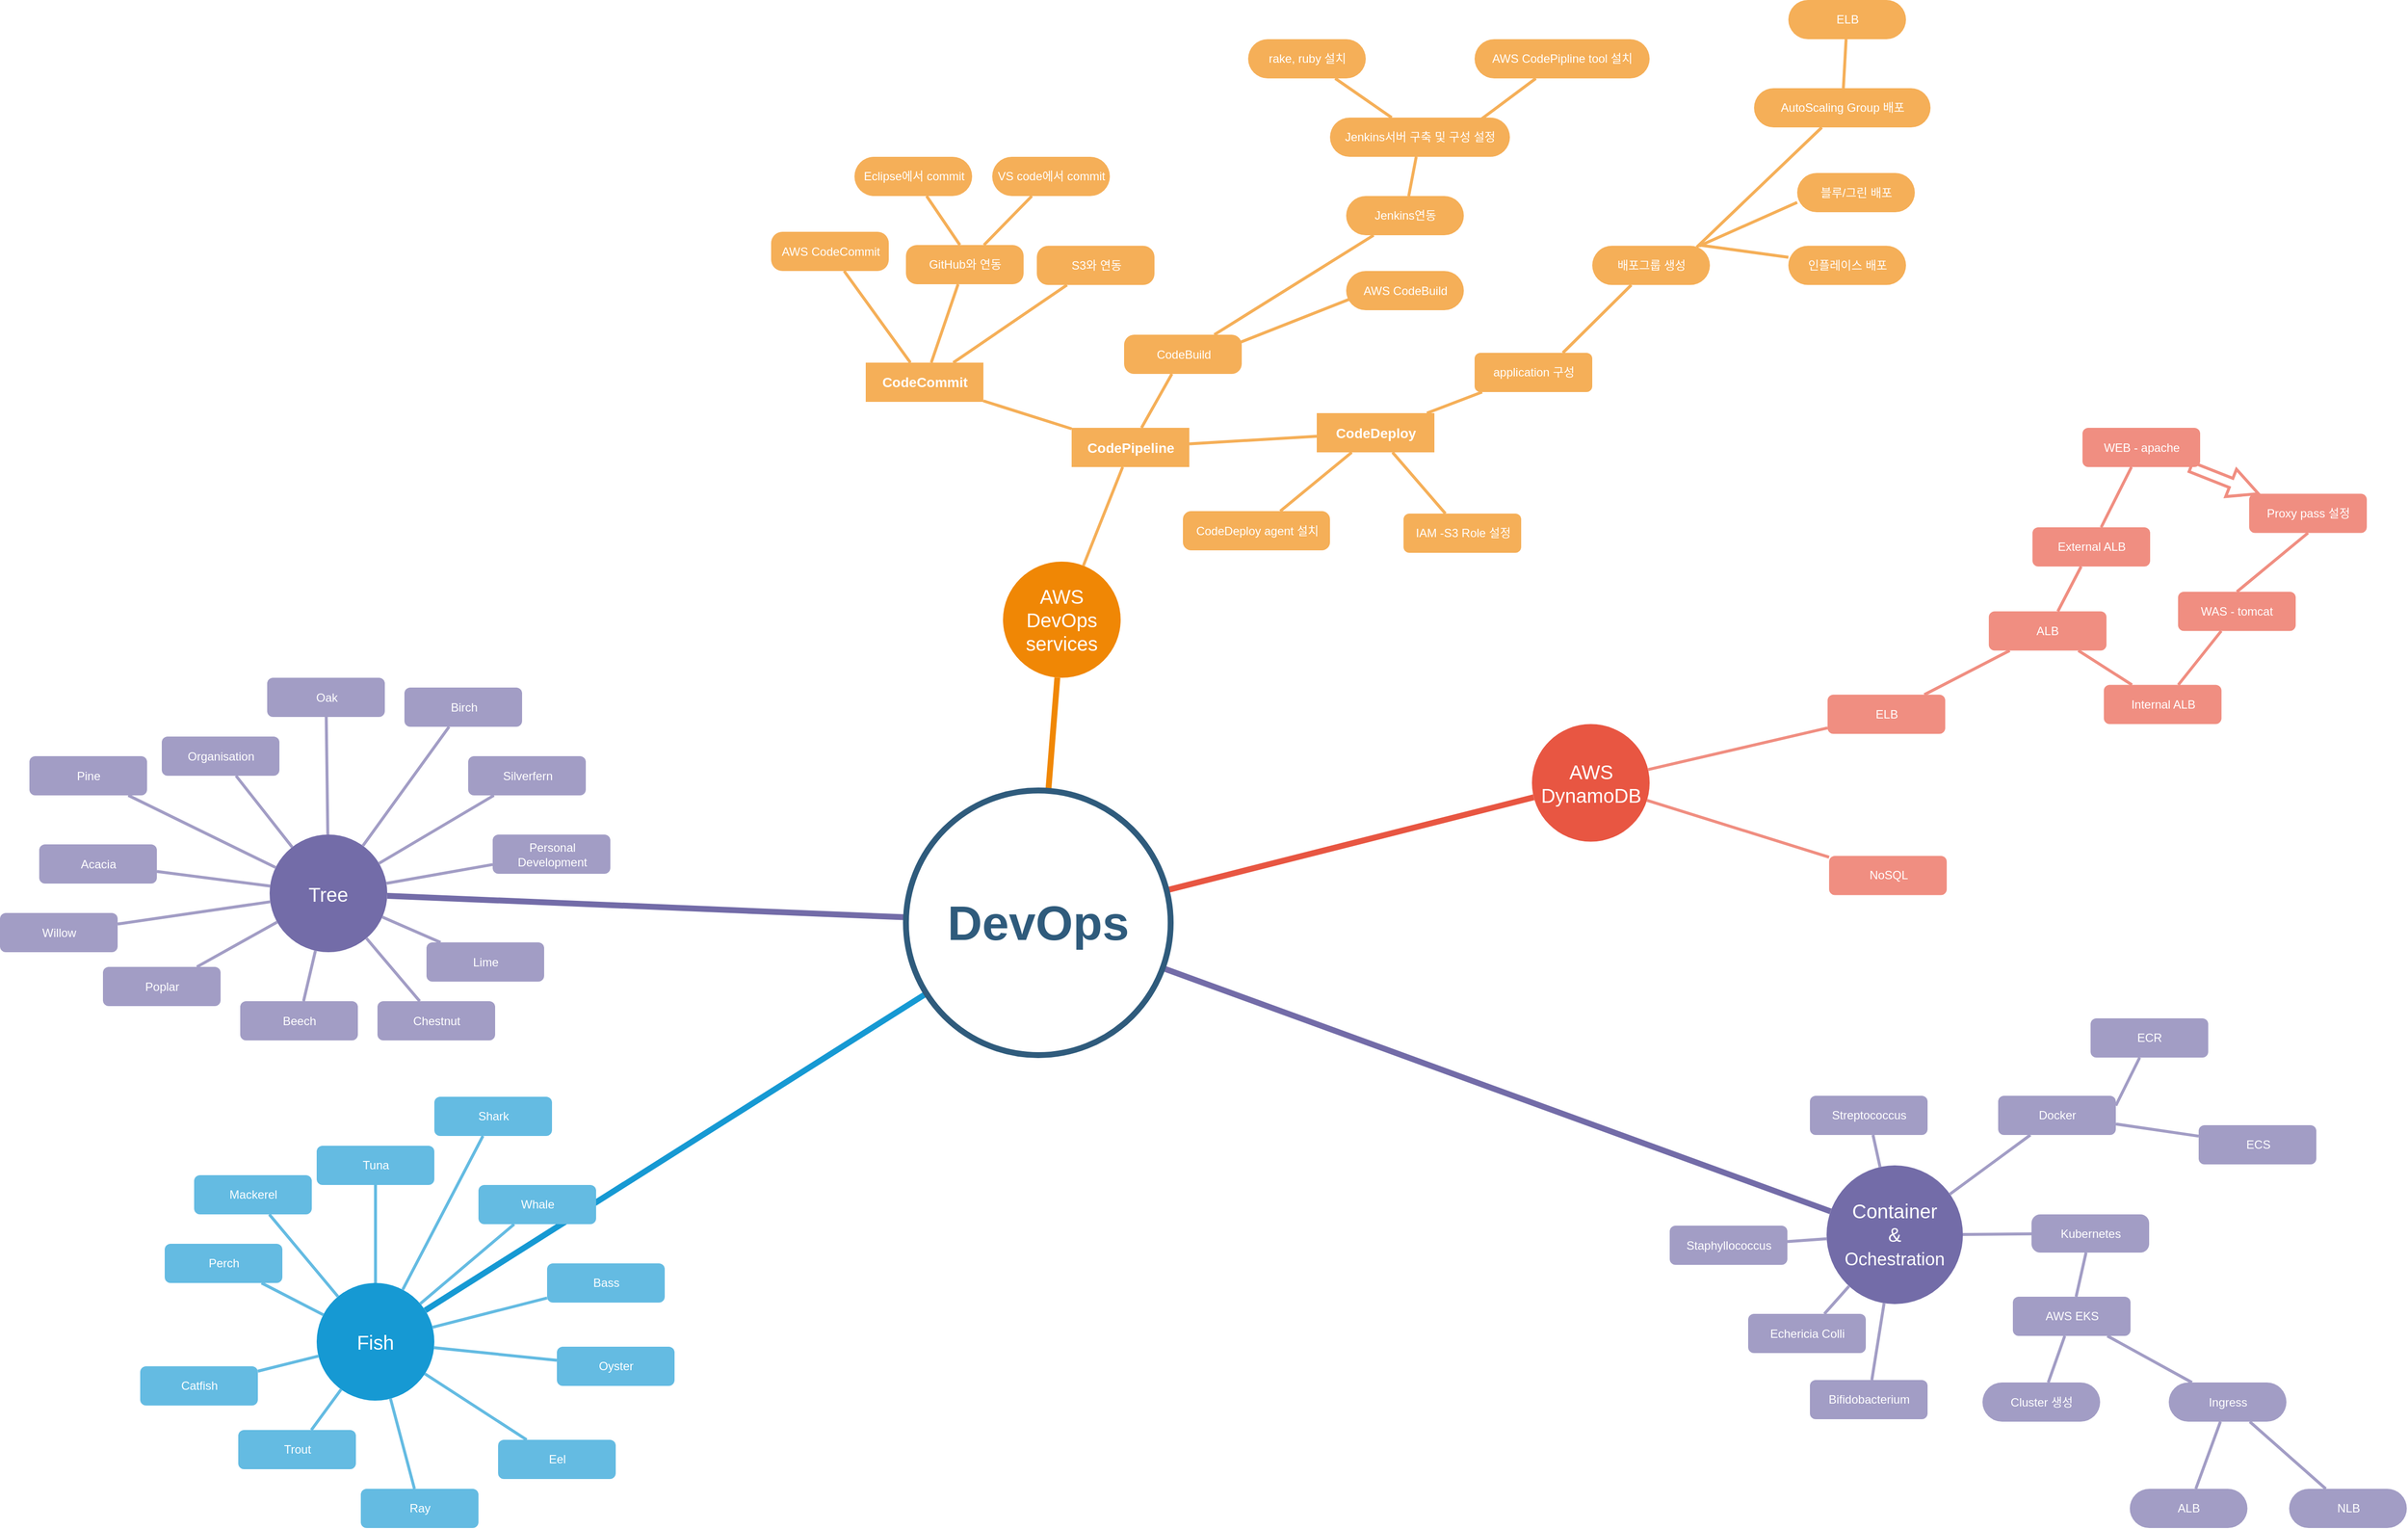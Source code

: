 <mxfile version="13.6.10" type="github"><diagram id="6a731a19-8d31-9384-78a2-239565b7b9f0" name="Page-1"><mxGraphModel dx="1673" dy="1723" grid="1" gridSize="10" guides="1" tooltips="1" connect="1" arrows="1" fold="1" page="1" pageScale="1" pageWidth="1169" pageHeight="827" background="#ffffff" math="0" shadow="0"><root><mxCell id="0"/><mxCell id="1" parent="0"/><mxCell id="1351" value="AWS&lt;br&gt;DevOps&lt;br&gt;services" style="ellipse;whiteSpace=wrap;html=1;shadow=0;fontFamily=Helvetica;fontSize=20;fontColor=#FFFFFF;align=center;strokeWidth=3;fillColor=#F08705;strokeColor=none;gradientColor=none;" parent="1" vertex="1"><mxGeometry x="1060" y="443" width="120" height="118.5" as="geometry"/></mxCell><mxCell id="1352" value="AWS&lt;br&gt;DynamoDB" style="ellipse;whiteSpace=wrap;html=1;shadow=0;fontFamily=Helvetica;fontSize=20;fontColor=#FFFFFF;align=center;strokeWidth=3;fillColor=#E85642;strokeColor=none;" parent="1" vertex="1"><mxGeometry x="1599.5" y="608.75" width="120" height="120" as="geometry"/></mxCell><mxCell id="1353" value="Fish" style="ellipse;whiteSpace=wrap;html=1;shadow=0;fontFamily=Helvetica;fontSize=20;fontColor=#FFFFFF;align=center;strokeWidth=3;fillColor=#1699D3;strokeColor=none;" parent="1" vertex="1"><mxGeometry x="360" y="1179" width="120" height="120" as="geometry"/></mxCell><mxCell id="1354" value="Container&lt;br&gt;&amp;amp;&lt;br&gt;&lt;font style=&quot;font-size: 18px&quot;&gt;Ochestration&lt;/font&gt;" style="ellipse;whiteSpace=wrap;html=1;shadow=0;fontFamily=Helvetica;fontSize=20;fontColor=#FFFFFF;align=center;strokeWidth=3;fillColor=#736ca8;strokeColor=none;" parent="1" vertex="1"><mxGeometry x="1900" y="1059" width="139" height="141.5" as="geometry"/></mxCell><mxCell id="1360" style="endArrow=none;strokeWidth=6;strokeColor=#f08705;html=1;" parent="1" source="1515" target="1351" edge="1"><mxGeometry relative="1" as="geometry"/></mxCell><mxCell id="1361" style="endArrow=none;strokeWidth=6;strokeColor=#E85642;html=1;" parent="1" source="1515" target="1352" edge="1"><mxGeometry relative="1" as="geometry"/></mxCell><mxCell id="1362" style="endArrow=none;strokeWidth=6;strokeColor=#1699D3;html=1;" parent="1" source="1515" target="1353" edge="1"><mxGeometry relative="1" as="geometry"/></mxCell><mxCell id="1363" style="endArrow=none;strokeWidth=6;strokeColor=#736CA8;html=1;" parent="1" source="1515" target="1516" edge="1"><mxGeometry relative="1" as="geometry"/></mxCell><mxCell id="1364" style="endArrow=none;strokeWidth=6;strokeColor=#736ca8;html=1;" parent="1" source="1515" target="1354" edge="1"><mxGeometry relative="1" as="geometry"/></mxCell><mxCell id="1395" value="&lt;b&gt;&lt;font style=&quot;font-size: 14px&quot;&gt;CodeCommit&lt;/font&gt;&lt;/b&gt;" style="rounded=1;fillColor=#f5af58;strokeColor=none;strokeWidth=3;shadow=0;html=1;fontColor=#FFFFFF;arcSize=0;" parent="1" vertex="1"><mxGeometry x="920" y="240" width="120" height="40" as="geometry"/></mxCell><mxCell id="1408" value="" style="edgeStyle=none;endArrow=none;strokeWidth=3;strokeColor=#F5AF58;html=1;" parent="1" source="1351" target="1396" edge="1"><mxGeometry x="3.5" y="21.5" width="100" height="100" as="geometry"><mxPoint x="3.5" y="121.5" as="sourcePoint"/><mxPoint x="103.5" y="21.5" as="targetPoint"/></mxGeometry></mxCell><mxCell id="1418" value="ELB" style="rounded=1;fillColor=#f08e81;strokeColor=none;strokeWidth=3;shadow=0;html=1;fontColor=#FFFFFF;" parent="1" vertex="1"><mxGeometry x="1901" y="578.75" width="120" height="40" as="geometry"/></mxCell><mxCell id="1429" value="" style="edgeStyle=none;endArrow=none;strokeWidth=3;strokeColor=#F08E81;html=1;" parent="1" source="1352" target="1418" edge="1"><mxGeometry x="31" y="106.5" width="100" height="100" as="geometry"><mxPoint x="31" y="206.5" as="sourcePoint"/><mxPoint x="131" y="106.5" as="targetPoint"/></mxGeometry></mxCell><mxCell id="1435" value="Perch" style="rounded=1;fillColor=#64BBE2;strokeColor=none;strokeWidth=3;shadow=0;html=1;fontColor=#FFFFFF;" parent="1" vertex="1"><mxGeometry x="205" y="1139" width="120" height="40" as="geometry"/></mxCell><mxCell id="1436" value="Mackerel" style="rounded=1;fillColor=#64BBE2;strokeColor=none;strokeWidth=3;shadow=0;html=1;fontColor=#FFFFFF;" parent="1" vertex="1"><mxGeometry x="235" y="1069" width="120" height="40" as="geometry"/></mxCell><mxCell id="1437" value="Tuna" style="rounded=1;fillColor=#64BBE2;strokeColor=none;strokeWidth=3;shadow=0;html=1;fontColor=#FFFFFF;" parent="1" vertex="1"><mxGeometry x="360" y="1039" width="120" height="40" as="geometry"/></mxCell><mxCell id="1438" value="Shark" style="rounded=1;fillColor=#64BBE2;strokeColor=none;strokeWidth=3;shadow=0;html=1;fontColor=#FFFFFF;" parent="1" vertex="1"><mxGeometry x="480" y="989" width="120" height="40" as="geometry"/></mxCell><mxCell id="1439" value="Whale" style="rounded=1;fillColor=#64BBE2;strokeColor=none;strokeWidth=3;shadow=0;html=1;fontColor=#FFFFFF;" parent="1" vertex="1"><mxGeometry x="525" y="1079" width="120" height="40" as="geometry"/></mxCell><mxCell id="1440" value="Bass" style="rounded=1;fillColor=#64BBE2;strokeColor=none;strokeWidth=3;shadow=0;html=1;fontColor=#FFFFFF;" parent="1" vertex="1"><mxGeometry x="595" y="1159" width="120" height="40" as="geometry"/></mxCell><mxCell id="1441" value="Eel" style="rounded=1;fillColor=#64BBE2;strokeColor=none;strokeWidth=3;shadow=0;html=1;fontColor=#FFFFFF;" parent="1" vertex="1"><mxGeometry x="545" y="1339" width="120" height="40" as="geometry"/></mxCell><mxCell id="1442" value="Oyster" style="rounded=1;fillColor=#64BBE2;strokeColor=none;strokeWidth=3;shadow=0;html=1;fontColor=#FFFFFF;" parent="1" vertex="1"><mxGeometry x="605" y="1244" width="120" height="40" as="geometry"/></mxCell><mxCell id="1443" value="Ray" style="rounded=1;fillColor=#64BBE2;strokeColor=none;strokeWidth=3;shadow=0;html=1;fontColor=#FFFFFF;" parent="1" vertex="1"><mxGeometry x="405" y="1389" width="120" height="40" as="geometry"/></mxCell><mxCell id="1444" value="Trout" style="rounded=1;fillColor=#64BBE2;strokeColor=none;strokeWidth=3;shadow=0;html=1;fontColor=#FFFFFF;" parent="1" vertex="1"><mxGeometry x="280" y="1329" width="120" height="40" as="geometry"/></mxCell><mxCell id="1445" value="Catfish" style="rounded=1;fillColor=#64BBE2;strokeColor=none;strokeWidth=3;shadow=0;html=1;fontColor=#FFFFFF;" parent="1" vertex="1"><mxGeometry x="180" y="1264" width="120" height="40" as="geometry"/></mxCell><mxCell id="1446" value="" style="edgeStyle=none;endArrow=none;strokeWidth=3;strokeColor=#64BBE2;html=1;" parent="1" source="1353" target="1435" edge="1"><mxGeometry x="-1600" y="569" width="100" height="100" as="geometry"><mxPoint x="-1600" y="669" as="sourcePoint"/><mxPoint x="-1500" y="569" as="targetPoint"/></mxGeometry></mxCell><mxCell id="1447" value="" style="edgeStyle=none;endArrow=none;strokeWidth=3;strokeColor=#64BBE2;html=1;" parent="1" source="1353" target="1436" edge="1"><mxGeometry x="-1600" y="569" width="100" height="100" as="geometry"><mxPoint x="-1600" y="669" as="sourcePoint"/><mxPoint x="-1500" y="569" as="targetPoint"/></mxGeometry></mxCell><mxCell id="1448" value="" style="edgeStyle=none;endArrow=none;strokeWidth=3;strokeColor=#64BBE2;html=1;" parent="1" source="1353" target="1437" edge="1"><mxGeometry x="-1600" y="569" width="100" height="100" as="geometry"><mxPoint x="-1600" y="669" as="sourcePoint"/><mxPoint x="-1500" y="569" as="targetPoint"/></mxGeometry></mxCell><mxCell id="1449" value="" style="edgeStyle=none;endArrow=none;strokeWidth=3;strokeColor=#64BBE2;html=1;" parent="1" source="1353" target="1438" edge="1"><mxGeometry x="-1600" y="569" width="100" height="100" as="geometry"><mxPoint x="-1600" y="669" as="sourcePoint"/><mxPoint x="-1500" y="569" as="targetPoint"/></mxGeometry></mxCell><mxCell id="1450" value="" style="edgeStyle=none;endArrow=none;strokeWidth=3;strokeColor=#64BBE2;html=1;" parent="1" source="1353" target="1439" edge="1"><mxGeometry x="-1600" y="569" width="100" height="100" as="geometry"><mxPoint x="-1600" y="669" as="sourcePoint"/><mxPoint x="-1500" y="569" as="targetPoint"/></mxGeometry></mxCell><mxCell id="1451" value="" style="edgeStyle=none;endArrow=none;strokeWidth=3;strokeColor=#64BBE2;html=1;" parent="1" source="1353" target="1440" edge="1"><mxGeometry x="-1600" y="569" width="100" height="100" as="geometry"><mxPoint x="-1600" y="669" as="sourcePoint"/><mxPoint x="-1500" y="569" as="targetPoint"/></mxGeometry></mxCell><mxCell id="1452" value="" style="edgeStyle=none;endArrow=none;strokeWidth=3;strokeColor=#64BBE2;html=1;" parent="1" source="1353" target="1442" edge="1"><mxGeometry x="-1600" y="569" width="100" height="100" as="geometry"><mxPoint x="-1600" y="669" as="sourcePoint"/><mxPoint x="-1500" y="569" as="targetPoint"/></mxGeometry></mxCell><mxCell id="1453" value="" style="edgeStyle=none;endArrow=none;strokeWidth=3;strokeColor=#64BBE2;html=1;" parent="1" source="1353" target="1441" edge="1"><mxGeometry x="-1600" y="569" width="100" height="100" as="geometry"><mxPoint x="-1600" y="669" as="sourcePoint"/><mxPoint x="-1500" y="569" as="targetPoint"/></mxGeometry></mxCell><mxCell id="1454" value="" style="edgeStyle=none;endArrow=none;strokeWidth=3;strokeColor=#64BBE2;html=1;" parent="1" source="1353" target="1443" edge="1"><mxGeometry x="-1600" y="569" width="100" height="100" as="geometry"><mxPoint x="-1600" y="669" as="sourcePoint"/><mxPoint x="-1500" y="569" as="targetPoint"/></mxGeometry></mxCell><mxCell id="1455" value="" style="edgeStyle=none;endArrow=none;strokeWidth=3;strokeColor=#64BBE2;html=1;" parent="1" source="1353" target="1444" edge="1"><mxGeometry x="-1600" y="569" width="100" height="100" as="geometry"><mxPoint x="-1600" y="669" as="sourcePoint"/><mxPoint x="-1500" y="569" as="targetPoint"/></mxGeometry></mxCell><mxCell id="1456" value="" style="edgeStyle=none;endArrow=none;strokeWidth=3;strokeColor=#64BBE2;html=1;" parent="1" source="1353" target="1445" edge="1"><mxGeometry x="-1600" y="569" width="100" height="100" as="geometry"><mxPoint x="-1600" y="669" as="sourcePoint"/><mxPoint x="-1500" y="569" as="targetPoint"/></mxGeometry></mxCell><mxCell id="1457" value="Streptococcus" style="rounded=1;fillColor=#a29dc5;strokeColor=none;strokeWidth=3;shadow=0;html=1;fontColor=#FFFFFF;" parent="1" vertex="1"><mxGeometry x="1883" y="988" width="120" height="40" as="geometry"/></mxCell><mxCell id="1458" value="Echericia Colli" style="rounded=1;fillColor=#a29dc5;strokeColor=none;strokeWidth=3;shadow=0;html=1;fontColor=#FFFFFF;" parent="1" vertex="1"><mxGeometry x="1820" y="1210.5" width="120" height="40" as="geometry"/></mxCell><mxCell id="1459" value="Docker" style="rounded=1;fillColor=#a29dc5;strokeColor=none;strokeWidth=3;shadow=0;html=1;fontColor=#FFFFFF;" parent="1" vertex="1"><mxGeometry x="2075" y="988" width="120" height="40" as="geometry"/></mxCell><mxCell id="1460" value="Kubernetes" style="rounded=1;fillColor=#a29dc5;strokeColor=none;strokeWidth=3;shadow=0;html=1;fontColor=#FFFFFF;direction=east;arcSize=23;" parent="1" vertex="1"><mxGeometry x="2109" y="1109" width="120" height="39" as="geometry"/></mxCell><mxCell id="1461" value="Bifidobacterium" style="rounded=1;fillColor=#a29dc5;strokeColor=none;strokeWidth=3;shadow=0;html=1;fontColor=#FFFFFF;" parent="1" vertex="1"><mxGeometry x="1883" y="1278" width="120" height="40" as="geometry"/></mxCell><mxCell id="1462" value="Staphyllococcus" style="rounded=1;fillColor=#a29dc5;strokeColor=none;strokeWidth=3;shadow=0;html=1;fontColor=#FFFFFF;" parent="1" vertex="1"><mxGeometry x="1740" y="1120.5" width="120" height="40" as="geometry"/></mxCell><mxCell id="1463" value="" style="edgeStyle=none;endArrow=none;strokeWidth=3;strokeColor=#A29DC5;html=1;" parent="1" source="1354" target="1460" edge="1"><mxGeometry x="440" y="-194.5" width="100" height="100" as="geometry"><mxPoint x="440" y="-94.5" as="sourcePoint"/><mxPoint x="540" y="-194.5" as="targetPoint"/></mxGeometry></mxCell><mxCell id="1464" value="" style="edgeStyle=none;endArrow=none;strokeWidth=3;strokeColor=#A29DC5;html=1;" parent="1" source="1354" target="1461" edge="1"><mxGeometry x="440" y="-194.5" width="100" height="100" as="geometry"><mxPoint x="440" y="-94.5" as="sourcePoint"/><mxPoint x="540" y="-194.5" as="targetPoint"/></mxGeometry></mxCell><mxCell id="1465" value="" style="edgeStyle=none;endArrow=none;strokeWidth=3;strokeColor=#A29DC5;html=1;" parent="1" source="1354" target="1458" edge="1"><mxGeometry x="440" y="-194.5" width="100" height="100" as="geometry"><mxPoint x="440" y="-94.5" as="sourcePoint"/><mxPoint x="540" y="-194.5" as="targetPoint"/></mxGeometry></mxCell><mxCell id="1466" value="" style="edgeStyle=none;endArrow=none;strokeWidth=3;strokeColor=#A29DC5;html=1;" parent="1" source="1354" target="1462" edge="1"><mxGeometry x="440" y="-194.5" width="100" height="100" as="geometry"><mxPoint x="440" y="-94.5" as="sourcePoint"/><mxPoint x="540" y="-194.5" as="targetPoint"/></mxGeometry></mxCell><mxCell id="1467" value="" style="edgeStyle=none;endArrow=none;strokeWidth=3;strokeColor=#A29DC5;html=1;" parent="1" source="1354" target="1457" edge="1"><mxGeometry x="440" y="-194.5" width="100" height="100" as="geometry"><mxPoint x="440" y="-94.5" as="sourcePoint"/><mxPoint x="540" y="-194.5" as="targetPoint"/></mxGeometry></mxCell><mxCell id="1514" style="edgeStyle=orthogonalEdgeStyle;rounded=0;html=1;exitX=0.75;exitY=0;entryX=0.75;entryY=0;startArrow=none;startFill=0;endArrow=block;endFill=1;jettySize=auto;orthogonalLoop=1;strokeColor=#12aab5;strokeWidth=6;fontSize=20;fontColor=#2F5B7C;" parent="1" edge="1"><mxGeometry relative="1" as="geometry"><mxPoint x="1611" y="371.5" as="sourcePoint"/><mxPoint x="1611" y="371.5" as="targetPoint"/></mxGeometry></mxCell><mxCell id="1515" value="&lt;font style=&quot;font-size: 49px&quot;&gt;DevOps&lt;/font&gt;" style="ellipse;whiteSpace=wrap;html=1;shadow=0;fontFamily=Helvetica;fontSize=30;fontColor=#2F5B7C;align=center;strokeColor=#2F5B7C;strokeWidth=6;fillColor=#FFFFFF;fontStyle=1;gradientColor=none;" parent="1" vertex="1"><mxGeometry x="961" y="676.5" width="270" height="270" as="geometry"/></mxCell><mxCell id="1516" value="Tree" style="ellipse;whiteSpace=wrap;html=1;shadow=0;fontFamily=Helvetica;fontSize=20;fontColor=#FFFFFF;align=center;strokeWidth=3;fillColor=#736ca8;strokeColor=none;" parent="1" vertex="1"><mxGeometry x="312" y="721.5" width="120" height="120" as="geometry"/></mxCell><mxCell id="1517" value="Organisation" style="rounded=1;fillColor=#a29dc5;strokeColor=none;strokeWidth=3;shadow=0;html=1;fontColor=#FFFFFF;" parent="1" vertex="1"><mxGeometry x="202" y="621.5" width="120" height="40" as="geometry"/></mxCell><mxCell id="1518" value="Oak" style="rounded=1;fillColor=#a29dc5;strokeColor=none;strokeWidth=3;shadow=0;html=1;fontColor=#FFFFFF;" parent="1" vertex="1"><mxGeometry x="309.5" y="561.5" width="120" height="40" as="geometry"/></mxCell><mxCell id="1519" value="Birch" style="rounded=1;fillColor=#a29dc5;strokeColor=none;strokeWidth=3;shadow=0;html=1;fontColor=#FFFFFF;" parent="1" vertex="1"><mxGeometry x="449.5" y="571.5" width="120" height="40" as="geometry"/></mxCell><mxCell id="1520" value="Silverfern" style="rounded=1;fillColor=#a29dc5;strokeColor=none;strokeWidth=3;shadow=0;html=1;fontColor=#FFFFFF;" parent="1" vertex="1"><mxGeometry x="514.5" y="641.5" width="120" height="40" as="geometry"/></mxCell><mxCell id="1521" value="Personal &#10;Development" style="rounded=1;fillColor=#a29dc5;strokeColor=none;strokeWidth=3;shadow=0;html=1;fontColor=#FFFFFF;" parent="1" vertex="1"><mxGeometry x="539.5" y="721.5" width="120" height="40" as="geometry"/></mxCell><mxCell id="1522" value="Pine" style="rounded=1;fillColor=#a29dc5;strokeColor=none;strokeWidth=3;shadow=0;html=1;fontColor=#FFFFFF;" parent="1" vertex="1"><mxGeometry x="67" y="641.5" width="120" height="40" as="geometry"/></mxCell><mxCell id="1523" value="Lime" style="rounded=1;fillColor=#a29dc5;strokeColor=none;strokeWidth=3;shadow=0;html=1;fontColor=#FFFFFF;" parent="1" vertex="1"><mxGeometry x="472" y="831.5" width="120" height="40" as="geometry"/></mxCell><mxCell id="1524" value="Chestnut" style="rounded=1;fillColor=#a29dc5;strokeColor=none;strokeWidth=3;shadow=0;html=1;fontColor=#FFFFFF;" parent="1" vertex="1"><mxGeometry x="422" y="891.5" width="120" height="40" as="geometry"/></mxCell><mxCell id="1525" value="Beech" style="rounded=1;fillColor=#a29dc5;strokeColor=none;strokeWidth=3;shadow=0;html=1;fontColor=#FFFFFF;" parent="1" vertex="1"><mxGeometry x="282" y="891.5" width="120" height="40" as="geometry"/></mxCell><mxCell id="1526" value="Poplar" style="rounded=1;fillColor=#a29dc5;strokeColor=none;strokeWidth=3;shadow=0;html=1;fontColor=#FFFFFF;" parent="1" vertex="1"><mxGeometry x="142" y="856.5" width="120" height="40" as="geometry"/></mxCell><mxCell id="1527" value="Willow" style="rounded=1;fillColor=#a29dc5;strokeColor=none;strokeWidth=3;shadow=0;html=1;fontColor=#FFFFFF;" parent="1" vertex="1"><mxGeometry x="37" y="801.5" width="120" height="40" as="geometry"/></mxCell><mxCell id="1528" value="" style="edgeStyle=none;endArrow=none;strokeWidth=3;strokeColor=#A29DC5;html=1;" parent="1" source="1516" target="1517" edge="1"><mxGeometry x="-1498" y="-303.5" width="100" height="100" as="geometry"><mxPoint x="-1498" y="-203.5" as="sourcePoint"/><mxPoint x="-1398" y="-303.5" as="targetPoint"/></mxGeometry></mxCell><mxCell id="1529" value="Acacia" style="rounded=1;fillColor=#a29dc5;strokeColor=none;strokeWidth=3;shadow=0;html=1;fontColor=#FFFFFF;" parent="1" vertex="1"><mxGeometry x="77" y="731.5" width="120" height="40" as="geometry"/></mxCell><mxCell id="1530" value="" style="edgeStyle=none;endArrow=none;strokeWidth=3;strokeColor=#A29DC5;html=1;" parent="1" source="1516" target="1518" edge="1"><mxGeometry x="-1498" y="-303.5" width="100" height="100" as="geometry"><mxPoint x="-1498" y="-203.5" as="sourcePoint"/><mxPoint x="-1398" y="-303.5" as="targetPoint"/></mxGeometry></mxCell><mxCell id="1531" value="" style="edgeStyle=none;endArrow=none;strokeWidth=3;strokeColor=#A29DC5;html=1;" parent="1" source="1516" target="1519" edge="1"><mxGeometry x="-1498" y="-303.5" width="100" height="100" as="geometry"><mxPoint x="-1498" y="-203.5" as="sourcePoint"/><mxPoint x="-1398" y="-303.5" as="targetPoint"/></mxGeometry></mxCell><mxCell id="1532" value="" style="edgeStyle=none;endArrow=none;strokeWidth=3;strokeColor=#A29DC5;html=1;" parent="1" source="1516" target="1520" edge="1"><mxGeometry x="-1498" y="-303.5" width="100" height="100" as="geometry"><mxPoint x="-1498" y="-203.5" as="sourcePoint"/><mxPoint x="-1398" y="-303.5" as="targetPoint"/></mxGeometry></mxCell><mxCell id="1533" value="" style="edgeStyle=none;endArrow=none;strokeWidth=3;strokeColor=#A29DC5;html=1;" parent="1" source="1516" target="1521" edge="1"><mxGeometry x="-1498" y="-303.5" width="100" height="100" as="geometry"><mxPoint x="-1498" y="-203.5" as="sourcePoint"/><mxPoint x="-1398" y="-303.5" as="targetPoint"/></mxGeometry></mxCell><mxCell id="1534" value="" style="edgeStyle=none;endArrow=none;strokeWidth=3;strokeColor=#A29DC5;html=1;" parent="1" source="1516" target="1522" edge="1"><mxGeometry x="-1498" y="-303.5" width="100" height="100" as="geometry"><mxPoint x="-1498" y="-203.5" as="sourcePoint"/><mxPoint x="-1398" y="-303.5" as="targetPoint"/></mxGeometry></mxCell><mxCell id="1535" value="" style="edgeStyle=none;endArrow=none;strokeWidth=3;strokeColor=#A29DC5;html=1;" parent="1" source="1516" target="1523" edge="1"><mxGeometry x="-1498" y="-303.5" width="100" height="100" as="geometry"><mxPoint x="-1498" y="-203.5" as="sourcePoint"/><mxPoint x="-1398" y="-303.5" as="targetPoint"/></mxGeometry></mxCell><mxCell id="1536" value="" style="edgeStyle=none;endArrow=none;strokeWidth=3;strokeColor=#A29DC5;html=1;" parent="1" source="1516" target="1524" edge="1"><mxGeometry x="-1498" y="-303.5" width="100" height="100" as="geometry"><mxPoint x="-1498" y="-203.5" as="sourcePoint"/><mxPoint x="-1398" y="-303.5" as="targetPoint"/></mxGeometry></mxCell><mxCell id="1537" value="" style="edgeStyle=none;endArrow=none;strokeWidth=3;strokeColor=#A29DC5;html=1;" parent="1" source="1516" target="1525" edge="1"><mxGeometry x="-1498" y="-303.5" width="100" height="100" as="geometry"><mxPoint x="-1498" y="-203.5" as="sourcePoint"/><mxPoint x="-1398" y="-303.5" as="targetPoint"/></mxGeometry></mxCell><mxCell id="1538" value="" style="edgeStyle=none;endArrow=none;strokeWidth=3;strokeColor=#A29DC5;html=1;" parent="1" source="1516" target="1526" edge="1"><mxGeometry x="-1498" y="-303.5" width="100" height="100" as="geometry"><mxPoint x="-1498" y="-203.5" as="sourcePoint"/><mxPoint x="-1398" y="-303.5" as="targetPoint"/></mxGeometry></mxCell><mxCell id="1539" value="" style="edgeStyle=none;endArrow=none;strokeWidth=3;strokeColor=#A29DC5;html=1;" parent="1" source="1516" target="1527" edge="1"><mxGeometry x="-1498" y="-303.5" width="100" height="100" as="geometry"><mxPoint x="-1498" y="-203.5" as="sourcePoint"/><mxPoint x="-1398" y="-303.5" as="targetPoint"/></mxGeometry></mxCell><mxCell id="1540" value="" style="edgeStyle=none;endArrow=none;strokeWidth=3;strokeColor=#A29DC5;html=1;" parent="1" source="1516" target="1529" edge="1"><mxGeometry x="-1498" y="-303.5" width="100" height="100" as="geometry"><mxPoint x="-1498" y="-203.5" as="sourcePoint"/><mxPoint x="-1398" y="-303.5" as="targetPoint"/></mxGeometry></mxCell><mxCell id="1541" value="" style="edgeStyle=none;endArrow=none;strokeWidth=3;strokeColor=#A29DC5;html=1;" parent="1" source="1354" target="1459" edge="1"><mxGeometry x="-985" y="-499.5" width="100" height="100" as="geometry"><mxPoint x="-985" y="-399.5" as="sourcePoint"/><mxPoint x="-885" y="-499.5" as="targetPoint"/></mxGeometry></mxCell><mxCell id="1542" style="edgeStyle=none;rounded=0;html=1;exitX=0.5;exitY=1;endArrow=none;endFill=0;jettySize=auto;orthogonalLoop=1;strokeColor=#736CA8;strokeWidth=2;fillColor=#64bbe2;fontSize=20;fontColor=#23445D;" parent="1" source="1529" target="1529" edge="1"><mxGeometry relative="1" as="geometry"/></mxCell><mxCell id="7E8_qpJb6M-nwWiGCEV0-1542" value="" style="group" vertex="1" connectable="0" parent="1"><mxGeometry x="1130" y="306.5" width="120" height="40" as="geometry"/></mxCell><mxCell id="1396" value="&lt;b&gt;&lt;font style=&quot;font-size: 14px&quot;&gt;CodePipeline&lt;/font&gt;&lt;/b&gt;" style="rounded=1;fillColor=#f5af58;strokeColor=none;strokeWidth=3;shadow=0;html=1;fontColor=#FFFFFF;arcSize=0;" parent="7E8_qpJb6M-nwWiGCEV0-1542" vertex="1"><mxGeometry width="120" height="40" as="geometry"/></mxCell><mxCell id="1407" value="" style="edgeStyle=none;endArrow=none;strokeWidth=3;strokeColor=#F5AF58;html=1;" parent="1" source="1396" target="1395" edge="1"><mxGeometry x="42" y="26.5" width="100" height="100" as="geometry"><mxPoint x="1292.556" y="296.5" as="sourcePoint"/><mxPoint x="142" y="26.5" as="targetPoint"/></mxGeometry></mxCell><mxCell id="7E8_qpJb6M-nwWiGCEV0-1557" value="&lt;b&gt;&lt;font style=&quot;font-size: 14px&quot;&gt;CodeDeploy&lt;/font&gt;&lt;/b&gt;" style="rounded=1;fillColor=#f5af58;strokeColor=none;strokeWidth=3;shadow=0;html=1;fontColor=#FFFFFF;arcSize=0;" vertex="1" parent="1"><mxGeometry x="1380" y="291.5" width="120" height="40" as="geometry"/></mxCell><mxCell id="7E8_qpJb6M-nwWiGCEV0-1558" value="" style="edgeStyle=none;endArrow=none;strokeWidth=3;strokeColor=#F5AF58;html=1;" edge="1" parent="1" source="1396" target="7E8_qpJb6M-nwWiGCEV0-1557"><mxGeometry x="352" y="40" width="100" height="100" as="geometry"><mxPoint x="1324.5" y="305" as="sourcePoint"/><mxPoint x="1355.5" y="265" as="targetPoint"/></mxGeometry></mxCell><mxCell id="7E8_qpJb6M-nwWiGCEV0-1560" value="" style="group" vertex="1" connectable="0" parent="1"><mxGeometry x="1183.5" y="211.5" width="120" height="40" as="geometry"/></mxCell><mxCell id="7E8_qpJb6M-nwWiGCEV0-1551" value="CodeBuild" style="rounded=1;fillColor=#f5af58;strokeColor=none;strokeWidth=3;shadow=0;html=1;fontColor=#FFFFFF;arcSize=26;" vertex="1" parent="7E8_qpJb6M-nwWiGCEV0-1560"><mxGeometry width="120" height="40" as="geometry"/></mxCell><mxCell id="7E8_qpJb6M-nwWiGCEV0-1565" value="AWS CodeCommit" style="rounded=1;fillColor=#f5af58;strokeColor=none;strokeWidth=3;shadow=0;html=1;fontColor=#FFFFFF;glass=0;labelBackgroundColor=none;arcSize=29;" vertex="1" parent="1"><mxGeometry x="823.5" y="106.5" width="120" height="40" as="geometry"/></mxCell><mxCell id="7E8_qpJb6M-nwWiGCEV0-1566" value="" style="edgeStyle=none;endArrow=none;strokeWidth=3;strokeColor=#F5AF58;html=1;curved=1;" edge="1" parent="1" target="7E8_qpJb6M-nwWiGCEV0-1565" source="1395"><mxGeometry x="31" y="-69.25" width="100" height="100" as="geometry"><mxPoint x="1020.085" y="217.25" as="sourcePoint"/><mxPoint x="131" y="-69.25" as="targetPoint"/></mxGeometry></mxCell><mxCell id="7E8_qpJb6M-nwWiGCEV0-1567" value="GitHub와 연동" style="rounded=1;fillColor=#f5af58;strokeColor=none;strokeWidth=3;shadow=0;html=1;fontColor=#FFFFFF;arcSize=28;" vertex="1" parent="1"><mxGeometry x="961" y="120" width="120" height="40" as="geometry"/></mxCell><mxCell id="7E8_qpJb6M-nwWiGCEV0-1568" value="" style="edgeStyle=none;endArrow=none;strokeWidth=3;strokeColor=#F5AF58;html=1;" edge="1" parent="1" target="7E8_qpJb6M-nwWiGCEV0-1567" source="1395"><mxGeometry x="164.5" y="-69.25" width="100" height="100" as="geometry"><mxPoint x="1153.585" y="217.25" as="sourcePoint"/><mxPoint x="264.5" y="-69.25" as="targetPoint"/></mxGeometry></mxCell><mxCell id="7E8_qpJb6M-nwWiGCEV0-1569" value="S3와 연동" style="rounded=1;fillColor=#f5af58;strokeColor=none;strokeWidth=3;shadow=0;html=1;fontColor=#FFFFFF;arcSize=29;" vertex="1" parent="1"><mxGeometry x="1094.5" y="120.75" width="120" height="40" as="geometry"/></mxCell><mxCell id="7E8_qpJb6M-nwWiGCEV0-1570" value="" style="edgeStyle=none;endArrow=none;strokeWidth=3;strokeColor=#F5AF58;html=1;" edge="1" parent="1" target="7E8_qpJb6M-nwWiGCEV0-1569" source="1395"><mxGeometry x="298" y="-68.5" width="100" height="100" as="geometry"><mxPoint x="1154.5" y="212.25" as="sourcePoint"/><mxPoint x="398" y="-68.5" as="targetPoint"/></mxGeometry></mxCell><mxCell id="7E8_qpJb6M-nwWiGCEV0-1576" value="Eclipse에서 commit" style="rounded=1;fillColor=#f5af58;strokeColor=none;strokeWidth=3;shadow=0;html=1;fontColor=#FFFFFF;arcSize=50;" vertex="1" parent="1"><mxGeometry x="908.5" y="30" width="120" height="40" as="geometry"/></mxCell><mxCell id="7E8_qpJb6M-nwWiGCEV0-1577" value="" style="edgeStyle=none;endArrow=none;strokeWidth=3;strokeColor=#F5AF58;html=1;" edge="1" parent="1" target="7E8_qpJb6M-nwWiGCEV0-1576"><mxGeometry x="133.5" y="-169.25" width="100" height="100" as="geometry"><mxPoint x="1016" y="120" as="sourcePoint"/><mxPoint x="233.5" y="-169.25" as="targetPoint"/></mxGeometry></mxCell><mxCell id="7E8_qpJb6M-nwWiGCEV0-1578" value="VS code에서 commit" style="rounded=1;fillColor=#f5af58;strokeColor=none;strokeWidth=3;shadow=0;html=1;fontColor=#FFFFFF;arcSize=50;" vertex="1" parent="1"><mxGeometry x="1049" y="30" width="120" height="40" as="geometry"/></mxCell><mxCell id="7E8_qpJb6M-nwWiGCEV0-1579" value="" style="edgeStyle=none;endArrow=none;strokeWidth=3;strokeColor=#F5AF58;html=1;" edge="1" parent="1" target="7E8_qpJb6M-nwWiGCEV0-1578" source="7E8_qpJb6M-nwWiGCEV0-1567"><mxGeometry x="274" y="-169.25" width="100" height="100" as="geometry"><mxPoint x="1156.5" y="120" as="sourcePoint"/><mxPoint x="374" y="-169.25" as="targetPoint"/></mxGeometry></mxCell><mxCell id="7E8_qpJb6M-nwWiGCEV0-1581" value="" style="edgeStyle=none;endArrow=none;strokeWidth=3;strokeColor=#F5AF58;html=1;" edge="1" parent="1" source="7E8_qpJb6M-nwWiGCEV0-1551" target="7E8_qpJb6M-nwWiGCEV0-1582"><mxGeometry x="-856" y="-264.2" width="100" height="100" as="geometry"><mxPoint x="1268.889" y="211.5" as="sourcePoint"/><mxPoint x="1331" y="172.3" as="targetPoint"/></mxGeometry></mxCell><mxCell id="7E8_qpJb6M-nwWiGCEV0-1582" value="Jenkins연동" style="rounded=1;fillColor=#f5af58;strokeColor=none;strokeWidth=3;shadow=0;html=1;fontColor=#FFFFFF;arcSize=50;" vertex="1" parent="1"><mxGeometry x="1410" y="70.0" width="120" height="40" as="geometry"/></mxCell><mxCell id="7E8_qpJb6M-nwWiGCEV0-1585" value="" style="edgeStyle=none;endArrow=none;strokeWidth=3;strokeColor=#F5AF58;html=1;rounded=1;" edge="1" parent="1"><mxGeometry x="-735" y="-276.5" width="100" height="100" as="geometry"><mxPoint x="1300" y="220" as="sourcePoint"/><mxPoint x="1452" y="160" as="targetPoint"/></mxGeometry></mxCell><mxCell id="7E8_qpJb6M-nwWiGCEV0-1586" value="AWS CodeBuild" style="rounded=1;fillColor=#f5af58;strokeColor=none;strokeWidth=3;shadow=0;html=1;fontColor=#FFFFFF;arcSize=50;" vertex="1" parent="1"><mxGeometry x="1410" y="146.5" width="120" height="40" as="geometry"/></mxCell><mxCell id="7E8_qpJb6M-nwWiGCEV0-1587" value="" style="edgeStyle=none;endArrow=none;strokeWidth=3;strokeColor=#F5AF58;html=1;" edge="1" parent="1" target="7E8_qpJb6M-nwWiGCEV0-1588" source="7E8_qpJb6M-nwWiGCEV0-1582"><mxGeometry x="-833.5" y="-354.95" width="100" height="100" as="geometry"><mxPoint x="1296.294" y="115" as="sourcePoint"/><mxPoint x="1353.5" y="81.55" as="targetPoint"/></mxGeometry></mxCell><mxCell id="7E8_qpJb6M-nwWiGCEV0-1588" value="Jenkins서버 구축 및 구성 설정" style="rounded=1;fillColor=#f5af58;strokeColor=none;strokeWidth=3;shadow=0;html=1;fontColor=#FFFFFF;arcSize=50;" vertex="1" parent="1"><mxGeometry x="1393.5" y="-10" width="183.5" height="40" as="geometry"/></mxCell><mxCell id="7E8_qpJb6M-nwWiGCEV0-1589" value="" style="edgeStyle=none;endArrow=none;strokeWidth=3;strokeColor=#F5AF58;html=1;" edge="1" parent="1" target="7E8_qpJb6M-nwWiGCEV0-1590" source="7E8_qpJb6M-nwWiGCEV0-1557"><mxGeometry x="-687" y="-184.2" width="100" height="100" as="geometry"><mxPoint x="1436.678" y="281.5" as="sourcePoint"/><mxPoint x="1500" y="252.3" as="targetPoint"/></mxGeometry></mxCell><mxCell id="7E8_qpJb6M-nwWiGCEV0-1590" value="application 구성" style="rounded=1;fillColor=#f5af58;strokeColor=none;strokeWidth=3;shadow=0;html=1;fontColor=#FFFFFF;glass=0;" vertex="1" parent="1"><mxGeometry x="1541" y="230" width="120" height="40" as="geometry"/></mxCell><mxCell id="7E8_qpJb6M-nwWiGCEV0-1591" value="" style="edgeStyle=none;endArrow=none;strokeWidth=3;strokeColor=#F5AF58;html=1;exitX=0.75;exitY=0;exitDx=0;exitDy=0;" edge="1" parent="1" target="7E8_qpJb6M-nwWiGCEV0-1592" source="7E8_qpJb6M-nwWiGCEV0-1590"><mxGeometry x="-566" y="-269.2" width="100" height="100" as="geometry"><mxPoint x="1558.889" y="206.5" as="sourcePoint"/><mxPoint x="1621" y="167.3" as="targetPoint"/></mxGeometry></mxCell><mxCell id="7E8_qpJb6M-nwWiGCEV0-1592" value="배포그룹 생성" style="rounded=1;fillColor=#f5af58;strokeColor=none;strokeWidth=3;shadow=0;html=1;fontColor=#FFFFFF;arcSize=50;" vertex="1" parent="1"><mxGeometry x="1661" y="120.75" width="120" height="40" as="geometry"/></mxCell><mxCell id="7E8_qpJb6M-nwWiGCEV0-1593" value="" style="edgeStyle=none;endArrow=none;strokeWidth=3;strokeColor=#F5AF58;html=1;exitX=0.888;exitY=0.035;exitDx=0;exitDy=0;exitPerimeter=0;" edge="1" parent="1" target="7E8_qpJb6M-nwWiGCEV0-1594" source="7E8_qpJb6M-nwWiGCEV0-1592"><mxGeometry x="-587" y="-359.95" width="100" height="100" as="geometry"><mxPoint x="1537.889" y="115.75" as="sourcePoint"/><mxPoint x="1600" y="76.55" as="targetPoint"/></mxGeometry></mxCell><mxCell id="7E8_qpJb6M-nwWiGCEV0-1594" value="AutoScaling Group 배포" style="rounded=1;fillColor=#f5af58;strokeColor=none;strokeWidth=3;shadow=0;html=1;fontColor=#FFFFFF;arcSize=50;" vertex="1" parent="1"><mxGeometry x="1826" y="-40" width="180" height="40" as="geometry"/></mxCell><mxCell id="7E8_qpJb6M-nwWiGCEV0-1595" value="" style="edgeStyle=none;endArrow=none;strokeWidth=3;strokeColor=#F5AF58;html=1;" edge="1" parent="1" target="7E8_qpJb6M-nwWiGCEV0-1596" source="7E8_qpJb6M-nwWiGCEV0-1594"><mxGeometry x="-596" y="-445.7" width="100" height="100" as="geometry"><mxPoint x="1528.889" y="30" as="sourcePoint"/><mxPoint x="1591" y="-9.2" as="targetPoint"/></mxGeometry></mxCell><mxCell id="7E8_qpJb6M-nwWiGCEV0-1596" value="ELB" style="rounded=1;fillColor=#f5af58;strokeColor=none;strokeWidth=3;shadow=0;html=1;fontColor=#FFFFFF;arcSize=50;" vertex="1" parent="1"><mxGeometry x="1861" y="-130" width="120" height="40" as="geometry"/></mxCell><mxCell id="7E8_qpJb6M-nwWiGCEV0-1597" value="" style="edgeStyle=none;endArrow=none;strokeWidth=3;strokeColor=#F5AF58;html=1;entryX=0;entryY=0.75;entryDx=0;entryDy=0;" edge="1" parent="1" target="7E8_qpJb6M-nwWiGCEV0-1598"><mxGeometry x="-426" y="-344.95" width="100" height="100" as="geometry"><mxPoint x="1770" y="121" as="sourcePoint"/><mxPoint x="1761" y="91.55" as="targetPoint"/></mxGeometry></mxCell><mxCell id="7E8_qpJb6M-nwWiGCEV0-1598" value="블루/그린 배포" style="rounded=1;fillColor=#f5af58;strokeColor=none;strokeWidth=3;shadow=0;html=1;fontColor=#FFFFFF;arcSize=50;" vertex="1" parent="1"><mxGeometry x="1870" y="46.5" width="120" height="40" as="geometry"/></mxCell><mxCell id="7E8_qpJb6M-nwWiGCEV0-1599" value="" style="edgeStyle=none;endArrow=none;strokeWidth=3;strokeColor=#F5AF58;html=1;" edge="1" parent="1" target="7E8_qpJb6M-nwWiGCEV0-1600"><mxGeometry x="-291" y="-344.95" width="100" height="100" as="geometry"><mxPoint x="1770" y="120" as="sourcePoint"/><mxPoint x="1896" y="91.55" as="targetPoint"/></mxGeometry></mxCell><mxCell id="7E8_qpJb6M-nwWiGCEV0-1600" value="인플레이스 배포" style="rounded=1;fillColor=#f5af58;strokeColor=none;strokeWidth=3;shadow=0;html=1;fontColor=#FFFFFF;arcSize=50;" vertex="1" parent="1"><mxGeometry x="1861" y="120.75" width="120" height="40" as="geometry"/></mxCell><mxCell id="7E8_qpJb6M-nwWiGCEV0-1601" value="" style="edgeStyle=none;endArrow=none;strokeWidth=3;strokeColor=#F5AF58;html=1;" edge="1" parent="1" target="7E8_qpJb6M-nwWiGCEV0-1602" source="7E8_qpJb6M-nwWiGCEV0-1588"><mxGeometry x="-877" y="-445.7" width="100" height="100" as="geometry"><mxPoint x="1247.889" y="30" as="sourcePoint"/><mxPoint x="1310" y="-9.2" as="targetPoint"/></mxGeometry></mxCell><mxCell id="7E8_qpJb6M-nwWiGCEV0-1602" value="rake, ruby 설치" style="rounded=1;fillColor=#f5af58;strokeColor=none;strokeWidth=3;shadow=0;html=1;fontColor=#FFFFFF;arcSize=50;" vertex="1" parent="1"><mxGeometry x="1310" y="-90" width="120" height="40" as="geometry"/></mxCell><mxCell id="7E8_qpJb6M-nwWiGCEV0-1604" value="" style="edgeStyle=none;endArrow=none;strokeWidth=3;strokeColor=#F5AF58;html=1;" edge="1" parent="1" target="7E8_qpJb6M-nwWiGCEV0-1605" source="7E8_qpJb6M-nwWiGCEV0-1557"><mxGeometry x="-767" y="-28.45" width="100" height="100" as="geometry"><mxPoint x="1357.889" y="447.25" as="sourcePoint"/><mxPoint x="1420" y="408.05" as="targetPoint"/></mxGeometry></mxCell><mxCell id="7E8_qpJb6M-nwWiGCEV0-1605" value="CodeDeploy agent 설치" style="rounded=1;fillColor=#f5af58;strokeColor=none;strokeWidth=3;shadow=0;html=1;fontColor=#FFFFFF;arcSize=21;" vertex="1" parent="1"><mxGeometry x="1243.5" y="391.5" width="150" height="40" as="geometry"/></mxCell><mxCell id="7E8_qpJb6M-nwWiGCEV0-1606" value="" style="edgeStyle=none;endArrow=none;strokeWidth=3;strokeColor=#F5AF58;html=1;" edge="1" parent="1" target="7E8_qpJb6M-nwWiGCEV0-1607" source="7E8_qpJb6M-nwWiGCEV0-1557"><mxGeometry x="-728.5" y="26.55" width="100" height="100" as="geometry"><mxPoint x="1396.389" y="502.25" as="sourcePoint"/><mxPoint x="1458.5" y="463.05" as="targetPoint"/></mxGeometry></mxCell><mxCell id="7E8_qpJb6M-nwWiGCEV0-1607" value="IAM -S3 Role 설정" style="rounded=1;fillColor=#f5af58;strokeColor=none;strokeWidth=3;shadow=0;html=1;fontColor=#FFFFFF;" vertex="1" parent="1"><mxGeometry x="1468.5" y="394" width="120" height="40" as="geometry"/></mxCell><mxCell id="7E8_qpJb6M-nwWiGCEV0-1609" value="" style="edgeStyle=none;endArrow=none;strokeWidth=3;strokeColor=#F5AF58;html=1;exitX=0.84;exitY=0.042;exitDx=0;exitDy=0;exitPerimeter=0;" edge="1" parent="1" target="7E8_qpJb6M-nwWiGCEV0-1610" source="7E8_qpJb6M-nwWiGCEV0-1588"><mxGeometry x="-728.5" y="-445.7" width="100" height="100" as="geometry"><mxPoint x="1396.389" y="30" as="sourcePoint"/><mxPoint x="1458.5" y="-9.2" as="targetPoint"/></mxGeometry></mxCell><mxCell id="7E8_qpJb6M-nwWiGCEV0-1610" value="AWS CodePipline tool 설치" style="rounded=1;fillColor=#f5af58;strokeColor=none;strokeWidth=3;shadow=0;html=1;fontColor=#FFFFFF;arcSize=50;" vertex="1" parent="1"><mxGeometry x="1541" y="-90" width="178.5" height="40" as="geometry"/></mxCell><mxCell id="7E8_qpJb6M-nwWiGCEV0-1611" value="ALB" style="rounded=1;fillColor=#f08e81;strokeColor=none;strokeWidth=3;shadow=0;html=1;fontColor=#FFFFFF;" vertex="1" parent="1"><mxGeometry x="2065.47" y="493.75" width="120" height="40" as="geometry"/></mxCell><mxCell id="7E8_qpJb6M-nwWiGCEV0-1612" value="" style="edgeStyle=none;endArrow=none;strokeWidth=3;strokeColor=#F08E81;html=1;" edge="1" parent="1" target="7E8_qpJb6M-nwWiGCEV0-1611" source="1418"><mxGeometry x="235.47" y="348.75" width="100" height="100" as="geometry"><mxPoint x="2010.0" y="618.538" as="sourcePoint"/><mxPoint x="335.47" y="348.75" as="targetPoint"/></mxGeometry></mxCell><mxCell id="7E8_qpJb6M-nwWiGCEV0-1613" value="External ALB" style="rounded=1;fillColor=#f08e81;strokeColor=none;strokeWidth=3;shadow=0;html=1;fontColor=#FFFFFF;" vertex="1" parent="1"><mxGeometry x="2110" y="408" width="120" height="40" as="geometry"/></mxCell><mxCell id="7E8_qpJb6M-nwWiGCEV0-1614" value="" style="edgeStyle=none;endArrow=none;strokeWidth=3;strokeColor=#F08E81;html=1;" edge="1" parent="1" target="7E8_qpJb6M-nwWiGCEV0-1613" source="7E8_qpJb6M-nwWiGCEV0-1611"><mxGeometry x="290.94" y="263.96" width="100" height="100" as="geometry"><mxPoint x="2065.47" y="533.748" as="sourcePoint"/><mxPoint x="390.94" y="263.96" as="targetPoint"/></mxGeometry></mxCell><mxCell id="7E8_qpJb6M-nwWiGCEV0-1615" value="Internal ALB&lt;span style=&quot;color: rgba(0 , 0 , 0 , 0) ; font-family: monospace ; font-size: 0px&quot;&gt;%3CmxGraphModel%3E%3Croot%3E%3CmxCell%20id%3D%220%22%2F%3E%3CmxCell%20id%3D%221%22%20parent%3D%220%22%2F%3E%3CmxCell%20id%3D%222%22%20value%3D%22ELB%22%20style%3D%22rounded%3D1%3BfillColor%3D%23f08e81%3BstrokeColor%3Dnone%3BstrokeWidth%3D3%3Bshadow%3D0%3Bhtml%3D1%3BfontColor%3D%23FFFFFF%3B%22%20vertex%3D%221%22%20parent%3D%221%22%3E%3CmxGeometry%20x%3D%221861%22%20y%3D%22251.5%22%20width%3D%22120%22%20height%3D%2240%22%20as%3D%22geometry%22%2F%3E%3C%2FmxCell%3E%3CmxCell%20id%3D%223%22%20value%3D%22%22%20style%3D%22edgeStyle%3Dnone%3BendArrow%3Dnone%3BstrokeWidth%3D3%3BstrokeColor%3D%23F08E81%3Bhtml%3D1%3B%22%20edge%3D%221%22%20target%3D%222%22%20parent%3D%221%22%3E%3CmxGeometry%20x%3D%2231%22%20y%3D%22106.5%22%20width%3D%22100%22%20height%3D%22100%22%20as%3D%22geometry%22%3E%3CmxPoint%20x%3D%221805.53%22%20y%3D%22376.288%22%20as%3D%22sourcePoint%22%2F%3E%3CmxPoint%20x%3D%22131%22%20y%3D%22106.5%22%20as%3D%22targetPoint%22%2F%3E%3C%2FmxGeometry%3E%3C%2FmxCell%3E%3C%2Froot%3E%3C%2FmxGraphModel%3E&lt;/span&gt;" style="rounded=1;fillColor=#f08e81;strokeColor=none;strokeWidth=3;shadow=0;html=1;fontColor=#FFFFFF;" vertex="1" parent="1"><mxGeometry x="2182.78" y="568.75" width="120" height="40" as="geometry"/></mxCell><mxCell id="7E8_qpJb6M-nwWiGCEV0-1616" value="" style="edgeStyle=none;endArrow=none;strokeWidth=3;strokeColor=#F08E81;html=1;" edge="1" parent="1" target="7E8_qpJb6M-nwWiGCEV0-1615" source="7E8_qpJb6M-nwWiGCEV0-1611"><mxGeometry x="352.78" y="423.75" width="100" height="100" as="geometry"><mxPoint x="2170.002" y="563.75" as="sourcePoint"/><mxPoint x="452.78" y="423.75" as="targetPoint"/></mxGeometry></mxCell><mxCell id="7E8_qpJb6M-nwWiGCEV0-1617" value="WEB - apache" style="rounded=1;fillColor=#f08e81;strokeColor=none;strokeWidth=3;shadow=0;html=1;fontColor=#FFFFFF;" vertex="1" parent="1"><mxGeometry x="2161" y="306.5" width="120" height="40" as="geometry"/></mxCell><mxCell id="7E8_qpJb6M-nwWiGCEV0-1618" value="" style="edgeStyle=none;endArrow=none;strokeWidth=3;strokeColor=#F08E81;html=1;" edge="1" parent="1" target="7E8_qpJb6M-nwWiGCEV0-1617" source="7E8_qpJb6M-nwWiGCEV0-1613"><mxGeometry x="331" y="161.5" width="100" height="100" as="geometry"><mxPoint x="2105.53" y="431.288" as="sourcePoint"/><mxPoint x="431" y="161.5" as="targetPoint"/></mxGeometry></mxCell><mxCell id="7E8_qpJb6M-nwWiGCEV0-1620" value="WAS - tomcat" style="rounded=1;fillColor=#f08e81;strokeColor=none;strokeWidth=3;shadow=0;html=1;fontColor=#FFFFFF;" vertex="1" parent="1"><mxGeometry x="2258.47" y="473.75" width="120" height="40" as="geometry"/></mxCell><mxCell id="7E8_qpJb6M-nwWiGCEV0-1621" value="" style="edgeStyle=none;endArrow=none;strokeWidth=3;strokeColor=#F08E81;html=1;" edge="1" parent="1" target="7E8_qpJb6M-nwWiGCEV0-1620" source="7E8_qpJb6M-nwWiGCEV0-1615"><mxGeometry x="428.47" y="328.75" width="100" height="100" as="geometry"><mxPoint x="2203.0" y="598.538" as="sourcePoint"/><mxPoint x="528.47" y="328.75" as="targetPoint"/></mxGeometry></mxCell><mxCell id="7E8_qpJb6M-nwWiGCEV0-1622" value="Proxy pass 설정" style="rounded=1;fillColor=#f08e81;strokeColor=none;strokeWidth=3;shadow=0;html=1;fontColor=#FFFFFF;" vertex="1" parent="1"><mxGeometry x="2331" y="373.75" width="120" height="40" as="geometry"/></mxCell><mxCell id="7E8_qpJb6M-nwWiGCEV0-1623" value="" style="edgeStyle=none;endArrow=none;strokeWidth=3;strokeColor=#F08E81;html=1;shape=arrow;" edge="1" parent="1" target="7E8_qpJb6M-nwWiGCEV0-1622" source="7E8_qpJb6M-nwWiGCEV0-1617"><mxGeometry x="375.47" y="57.25" width="100" height="100" as="geometry"><mxPoint x="2150.0" y="327.038" as="sourcePoint"/><mxPoint x="475.47" y="57.25" as="targetPoint"/></mxGeometry></mxCell><mxCell id="7E8_qpJb6M-nwWiGCEV0-1625" value="" style="edgeStyle=none;endArrow=none;strokeWidth=3;strokeColor=#F08E81;html=1;entryX=0.5;entryY=0;entryDx=0;entryDy=0;exitX=0.5;exitY=1;exitDx=0;exitDy=0;" edge="1" parent="1" source="7E8_qpJb6M-nwWiGCEV0-1622" target="7E8_qpJb6M-nwWiGCEV0-1620"><mxGeometry x="486.03" y="118" width="100" height="100" as="geometry"><mxPoint x="2382.118" y="407.25" as="sourcePoint"/><mxPoint x="2451.002" y="434.5" as="targetPoint"/></mxGeometry></mxCell><mxCell id="7E8_qpJb6M-nwWiGCEV0-1550" value="" style="edgeStyle=none;endArrow=none;strokeWidth=3;strokeColor=#F5AF58;html=1;" edge="1" parent="1" target="7E8_qpJb6M-nwWiGCEV0-1551" source="1396"><mxGeometry x="261" y="26.5" width="100" height="100" as="geometry"><mxPoint x="1350.125" y="291.5" as="sourcePoint"/><mxPoint x="1264.5" y="251.5" as="targetPoint"/></mxGeometry></mxCell><mxCell id="7E8_qpJb6M-nwWiGCEV0-1630" value="AWS EKS" style="rounded=1;fillColor=#a29dc5;strokeColor=none;strokeWidth=3;shadow=0;html=1;fontColor=#FFFFFF;" vertex="1" parent="1"><mxGeometry x="2090" y="1193" width="120" height="40" as="geometry"/></mxCell><mxCell id="7E8_qpJb6M-nwWiGCEV0-1631" value="" style="edgeStyle=none;endArrow=none;strokeWidth=3;strokeColor=#A29DC5;html=1;" edge="1" parent="1" target="7E8_qpJb6M-nwWiGCEV0-1630" source="1460"><mxGeometry x="450" y="-114.5" width="100" height="100" as="geometry"><mxPoint x="2029.75" y="1215.028" as="sourcePoint"/><mxPoint x="550" y="-114.5" as="targetPoint"/></mxGeometry></mxCell><mxCell id="7E8_qpJb6M-nwWiGCEV0-1632" value="Cluster 생성" style="rounded=1;fillColor=#a29dc5;strokeColor=none;strokeWidth=3;shadow=0;html=1;fontColor=#FFFFFF;arcSize=50;" vertex="1" parent="1"><mxGeometry x="2059" y="1280.5" width="120" height="40" as="geometry"/></mxCell><mxCell id="7E8_qpJb6M-nwWiGCEV0-1633" value="" style="edgeStyle=none;endArrow=none;strokeWidth=3;strokeColor=#A29DC5;html=1;" edge="1" parent="1" target="7E8_qpJb6M-nwWiGCEV0-1632" source="7E8_qpJb6M-nwWiGCEV0-1630"><mxGeometry x="430.13" y="-19.5" width="100" height="100" as="geometry"><mxPoint x="2009.88" y="1310.028" as="sourcePoint"/><mxPoint x="530.13" y="-19.5" as="targetPoint"/></mxGeometry></mxCell><mxCell id="7E8_qpJb6M-nwWiGCEV0-1634" value="Ingress" style="rounded=1;fillColor=#a29dc5;strokeColor=none;strokeWidth=3;shadow=0;html=1;fontColor=#FFFFFF;arcSize=50;" vertex="1" parent="1"><mxGeometry x="2249" y="1280.5" width="120" height="40" as="geometry"/></mxCell><mxCell id="7E8_qpJb6M-nwWiGCEV0-1635" value="" style="edgeStyle=none;endArrow=none;strokeWidth=3;strokeColor=#A29DC5;html=1;" edge="1" parent="1" target="7E8_qpJb6M-nwWiGCEV0-1634" source="7E8_qpJb6M-nwWiGCEV0-1630"><mxGeometry x="615.25" y="-17" width="100" height="100" as="geometry"><mxPoint x="2195.0" y="1312.528" as="sourcePoint"/><mxPoint x="715.25" y="-17" as="targetPoint"/></mxGeometry></mxCell><mxCell id="7E8_qpJb6M-nwWiGCEV0-1636" value="ALB" style="rounded=1;fillColor=#a29dc5;strokeColor=none;strokeWidth=3;shadow=0;html=1;fontColor=#FFFFFF;arcSize=50;" vertex="1" parent="1"><mxGeometry x="2209.25" y="1389" width="120" height="40" as="geometry"/></mxCell><mxCell id="7E8_qpJb6M-nwWiGCEV0-1637" value="" style="edgeStyle=none;endArrow=none;strokeWidth=3;strokeColor=#A29DC5;html=1;" edge="1" parent="1" target="7E8_qpJb6M-nwWiGCEV0-1636" source="7E8_qpJb6M-nwWiGCEV0-1634"><mxGeometry x="559.25" y="91.5" width="100" height="100" as="geometry"><mxPoint x="2139.0" y="1421.028" as="sourcePoint"/><mxPoint x="659.25" y="91.5" as="targetPoint"/></mxGeometry></mxCell><mxCell id="7E8_qpJb6M-nwWiGCEV0-1638" value="NLB" style="rounded=1;fillColor=#a29dc5;strokeColor=none;strokeWidth=3;shadow=0;html=1;fontColor=#FFFFFF;arcSize=50;" vertex="1" parent="1"><mxGeometry x="2371.78" y="1389" width="120" height="40" as="geometry"/></mxCell><mxCell id="7E8_qpJb6M-nwWiGCEV0-1639" value="" style="edgeStyle=none;endArrow=none;strokeWidth=3;strokeColor=#A29DC5;html=1;" edge="1" parent="1" target="7E8_qpJb6M-nwWiGCEV0-1638" source="7E8_qpJb6M-nwWiGCEV0-1634"><mxGeometry x="721.78" y="91.5" width="100" height="100" as="geometry"><mxPoint x="2301.53" y="1421.028" as="sourcePoint"/><mxPoint x="821.78" y="91.5" as="targetPoint"/></mxGeometry></mxCell><mxCell id="7E8_qpJb6M-nwWiGCEV0-1640" value="ECR" style="rounded=1;fillColor=#a29dc5;strokeColor=none;strokeWidth=3;shadow=0;html=1;fontColor=#FFFFFF;" vertex="1" parent="1"><mxGeometry x="2169.25" y="909" width="120" height="40" as="geometry"/></mxCell><mxCell id="7E8_qpJb6M-nwWiGCEV0-1641" value="" style="edgeStyle=none;endArrow=none;strokeWidth=3;strokeColor=#A29DC5;html=1;exitX=1;exitY=0.25;exitDx=0;exitDy=0;" edge="1" parent="1" target="7E8_qpJb6M-nwWiGCEV0-1640" source="1459"><mxGeometry x="519.25" y="-388.5" width="100" height="100" as="geometry"><mxPoint x="2099.0" y="941.028" as="sourcePoint"/><mxPoint x="619.25" y="-388.5" as="targetPoint"/></mxGeometry></mxCell><mxCell id="7E8_qpJb6M-nwWiGCEV0-1642" value="ECS" style="rounded=1;fillColor=#a29dc5;strokeColor=none;strokeWidth=3;shadow=0;html=1;fontColor=#FFFFFF;" vertex="1" parent="1"><mxGeometry x="2279.5" y="1018" width="120" height="40" as="geometry"/></mxCell><mxCell id="7E8_qpJb6M-nwWiGCEV0-1643" value="" style="edgeStyle=none;endArrow=none;strokeWidth=3;strokeColor=#A29DC5;html=1;" edge="1" parent="1" target="7E8_qpJb6M-nwWiGCEV0-1642" source="1459"><mxGeometry x="629.5" y="-279.5" width="100" height="100" as="geometry"><mxPoint x="2209.25" y="1050.028" as="sourcePoint"/><mxPoint x="729.5" y="-279.5" as="targetPoint"/></mxGeometry></mxCell><mxCell id="7E8_qpJb6M-nwWiGCEV0-1646" value="NoSQL" style="rounded=1;fillColor=#f08e81;strokeColor=none;strokeWidth=3;shadow=0;html=1;fontColor=#FFFFFF;" vertex="1" parent="1"><mxGeometry x="1902.56" y="743.29" width="120" height="40" as="geometry"/></mxCell><mxCell id="7E8_qpJb6M-nwWiGCEV0-1647" value="" style="edgeStyle=none;endArrow=none;strokeWidth=3;strokeColor=#F08E81;html=1;" edge="1" parent="1" target="7E8_qpJb6M-nwWiGCEV0-1646" source="1352"><mxGeometry x="32.56" y="271.04" width="100" height="100" as="geometry"><mxPoint x="1719.503" y="819.71" as="sourcePoint"/><mxPoint x="132.56" y="271.04" as="targetPoint"/></mxGeometry></mxCell></root></mxGraphModel></diagram></mxfile>